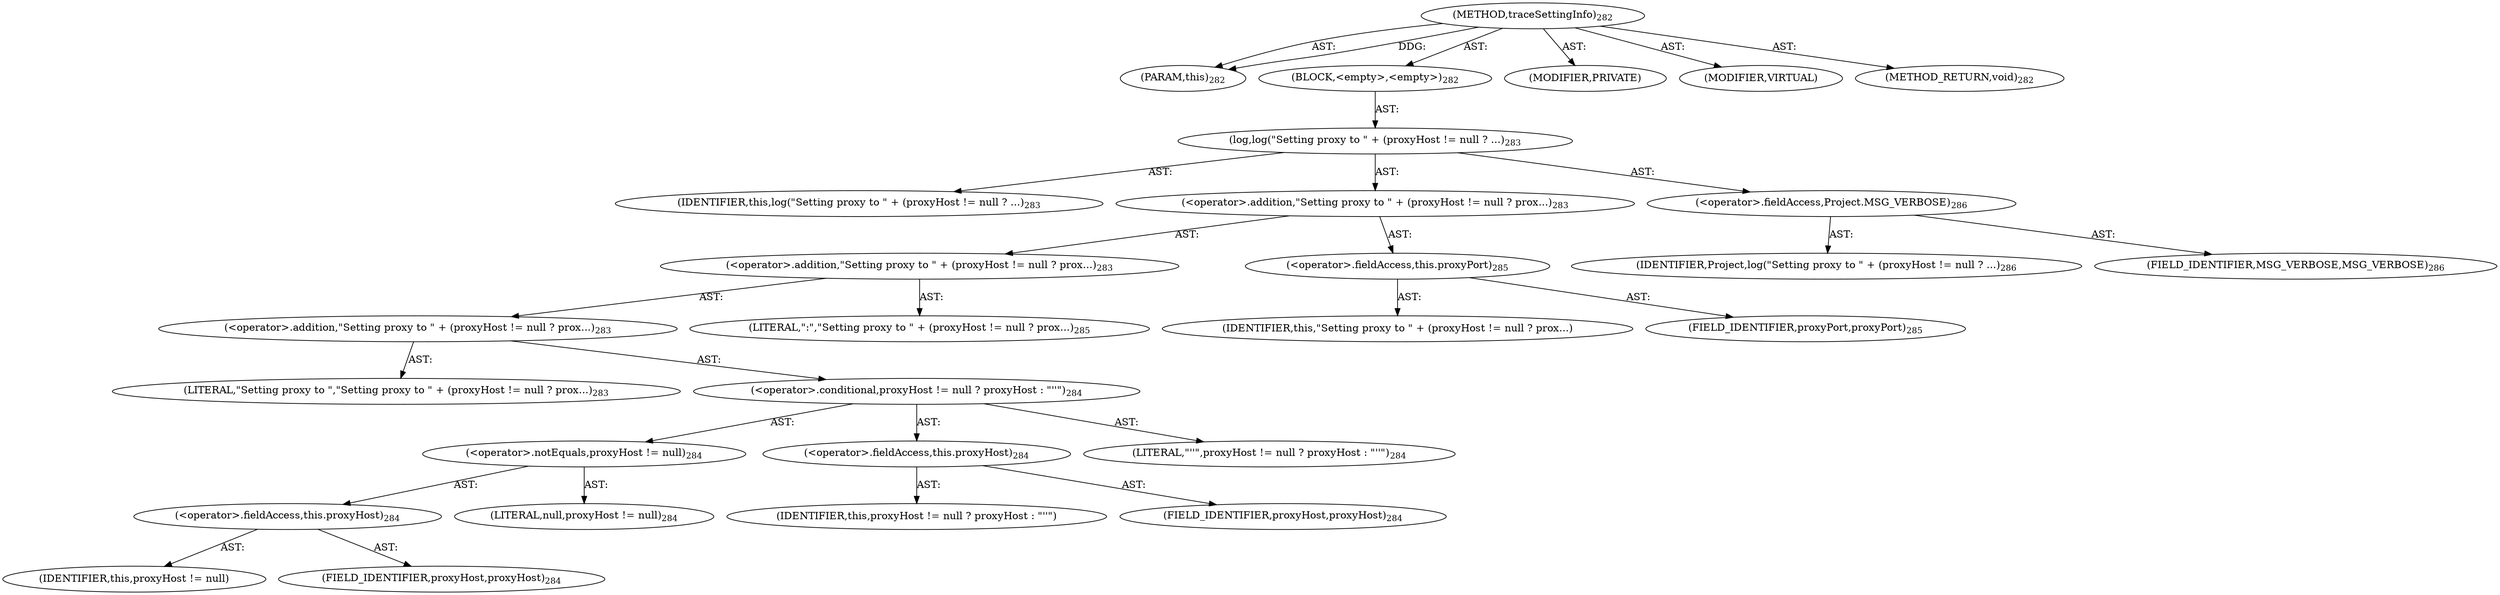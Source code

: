 digraph "traceSettingInfo" {  
"111669149704" [label = <(METHOD,traceSettingInfo)<SUB>282</SUB>> ]
"115964116998" [label = <(PARAM,this)<SUB>282</SUB>> ]
"25769803794" [label = <(BLOCK,&lt;empty&gt;,&lt;empty&gt;)<SUB>282</SUB>> ]
"30064771162" [label = <(log,log(&quot;Setting proxy to &quot; + (proxyHost != null ? ...)<SUB>283</SUB>> ]
"68719476745" [label = <(IDENTIFIER,this,log(&quot;Setting proxy to &quot; + (proxyHost != null ? ...)<SUB>283</SUB>> ]
"30064771163" [label = <(&lt;operator&gt;.addition,&quot;Setting proxy to &quot; + (proxyHost != null ? prox...)<SUB>283</SUB>> ]
"30064771164" [label = <(&lt;operator&gt;.addition,&quot;Setting proxy to &quot; + (proxyHost != null ? prox...)<SUB>283</SUB>> ]
"30064771165" [label = <(&lt;operator&gt;.addition,&quot;Setting proxy to &quot; + (proxyHost != null ? prox...)<SUB>283</SUB>> ]
"90194313258" [label = <(LITERAL,&quot;Setting proxy to &quot;,&quot;Setting proxy to &quot; + (proxyHost != null ? prox...)<SUB>283</SUB>> ]
"30064771166" [label = <(&lt;operator&gt;.conditional,proxyHost != null ? proxyHost : &quot;''&quot;)<SUB>284</SUB>> ]
"30064771167" [label = <(&lt;operator&gt;.notEquals,proxyHost != null)<SUB>284</SUB>> ]
"30064771168" [label = <(&lt;operator&gt;.fieldAccess,this.proxyHost)<SUB>284</SUB>> ]
"68719476823" [label = <(IDENTIFIER,this,proxyHost != null)> ]
"55834574878" [label = <(FIELD_IDENTIFIER,proxyHost,proxyHost)<SUB>284</SUB>> ]
"90194313259" [label = <(LITERAL,null,proxyHost != null)<SUB>284</SUB>> ]
"30064771169" [label = <(&lt;operator&gt;.fieldAccess,this.proxyHost)<SUB>284</SUB>> ]
"68719476824" [label = <(IDENTIFIER,this,proxyHost != null ? proxyHost : &quot;''&quot;)> ]
"55834574879" [label = <(FIELD_IDENTIFIER,proxyHost,proxyHost)<SUB>284</SUB>> ]
"90194313260" [label = <(LITERAL,&quot;''&quot;,proxyHost != null ? proxyHost : &quot;''&quot;)<SUB>284</SUB>> ]
"90194313261" [label = <(LITERAL,&quot;:&quot;,&quot;Setting proxy to &quot; + (proxyHost != null ? prox...)<SUB>285</SUB>> ]
"30064771170" [label = <(&lt;operator&gt;.fieldAccess,this.proxyPort)<SUB>285</SUB>> ]
"68719476825" [label = <(IDENTIFIER,this,&quot;Setting proxy to &quot; + (proxyHost != null ? prox...)> ]
"55834574880" [label = <(FIELD_IDENTIFIER,proxyPort,proxyPort)<SUB>285</SUB>> ]
"30064771171" [label = <(&lt;operator&gt;.fieldAccess,Project.MSG_VERBOSE)<SUB>286</SUB>> ]
"68719476826" [label = <(IDENTIFIER,Project,log(&quot;Setting proxy to &quot; + (proxyHost != null ? ...)<SUB>286</SUB>> ]
"55834574881" [label = <(FIELD_IDENTIFIER,MSG_VERBOSE,MSG_VERBOSE)<SUB>286</SUB>> ]
"133143986199" [label = <(MODIFIER,PRIVATE)> ]
"133143986200" [label = <(MODIFIER,VIRTUAL)> ]
"128849018888" [label = <(METHOD_RETURN,void)<SUB>282</SUB>> ]
  "111669149704" -> "115964116998"  [ label = "AST: "] 
  "111669149704" -> "25769803794"  [ label = "AST: "] 
  "111669149704" -> "133143986199"  [ label = "AST: "] 
  "111669149704" -> "133143986200"  [ label = "AST: "] 
  "111669149704" -> "128849018888"  [ label = "AST: "] 
  "25769803794" -> "30064771162"  [ label = "AST: "] 
  "30064771162" -> "68719476745"  [ label = "AST: "] 
  "30064771162" -> "30064771163"  [ label = "AST: "] 
  "30064771162" -> "30064771171"  [ label = "AST: "] 
  "30064771163" -> "30064771164"  [ label = "AST: "] 
  "30064771163" -> "30064771170"  [ label = "AST: "] 
  "30064771164" -> "30064771165"  [ label = "AST: "] 
  "30064771164" -> "90194313261"  [ label = "AST: "] 
  "30064771165" -> "90194313258"  [ label = "AST: "] 
  "30064771165" -> "30064771166"  [ label = "AST: "] 
  "30064771166" -> "30064771167"  [ label = "AST: "] 
  "30064771166" -> "30064771169"  [ label = "AST: "] 
  "30064771166" -> "90194313260"  [ label = "AST: "] 
  "30064771167" -> "30064771168"  [ label = "AST: "] 
  "30064771167" -> "90194313259"  [ label = "AST: "] 
  "30064771168" -> "68719476823"  [ label = "AST: "] 
  "30064771168" -> "55834574878"  [ label = "AST: "] 
  "30064771169" -> "68719476824"  [ label = "AST: "] 
  "30064771169" -> "55834574879"  [ label = "AST: "] 
  "30064771170" -> "68719476825"  [ label = "AST: "] 
  "30064771170" -> "55834574880"  [ label = "AST: "] 
  "30064771171" -> "68719476826"  [ label = "AST: "] 
  "30064771171" -> "55834574881"  [ label = "AST: "] 
  "111669149704" -> "115964116998"  [ label = "DDG: "] 
}
